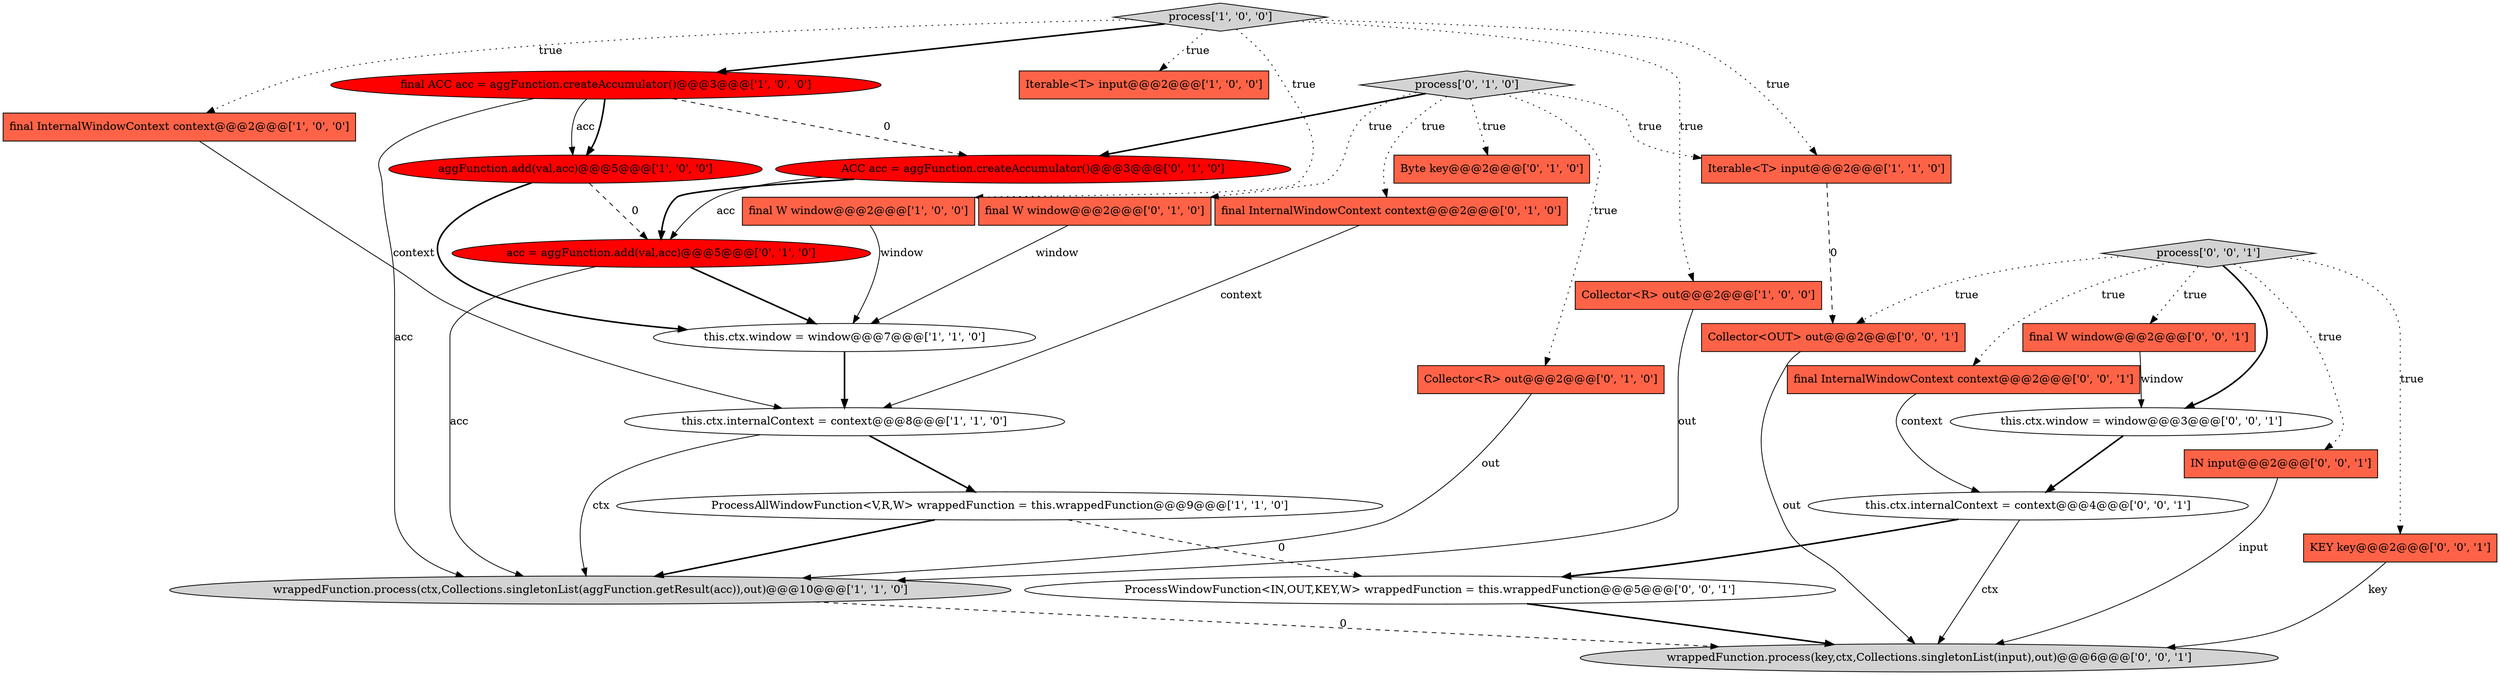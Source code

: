 digraph {
16 [style = filled, label = "Collector<R> out@@@2@@@['0', '1', '0']", fillcolor = tomato, shape = box image = "AAA0AAABBB2BBB"];
11 [style = filled, label = "process['1', '0', '0']", fillcolor = lightgray, shape = diamond image = "AAA0AAABBB1BBB"];
13 [style = filled, label = "final InternalWindowContext context@@@2@@@['0', '1', '0']", fillcolor = tomato, shape = box image = "AAA0AAABBB2BBB"];
3 [style = filled, label = "final InternalWindowContext context@@@2@@@['1', '0', '0']", fillcolor = tomato, shape = box image = "AAA0AAABBB1BBB"];
5 [style = filled, label = "aggFunction.add(val,acc)@@@5@@@['1', '0', '0']", fillcolor = red, shape = ellipse image = "AAA1AAABBB1BBB"];
19 [style = filled, label = "this.ctx.internalContext = context@@@4@@@['0', '0', '1']", fillcolor = white, shape = ellipse image = "AAA0AAABBB3BBB"];
2 [style = filled, label = "ProcessAllWindowFunction<V,R,W> wrappedFunction = this.wrappedFunction@@@9@@@['1', '1', '0']", fillcolor = white, shape = ellipse image = "AAA0AAABBB1BBB"];
9 [style = filled, label = "Iterable<T> input@@@2@@@['1', '0', '0']", fillcolor = tomato, shape = box image = "AAA0AAABBB1BBB"];
17 [style = filled, label = "Byte key@@@2@@@['0', '1', '0']", fillcolor = tomato, shape = box image = "AAA0AAABBB2BBB"];
22 [style = filled, label = "this.ctx.window = window@@@3@@@['0', '0', '1']", fillcolor = white, shape = ellipse image = "AAA0AAABBB3BBB"];
21 [style = filled, label = "IN input@@@2@@@['0', '0', '1']", fillcolor = tomato, shape = box image = "AAA0AAABBB3BBB"];
1 [style = filled, label = "wrappedFunction.process(ctx,Collections.singletonList(aggFunction.getResult(acc)),out)@@@10@@@['1', '1', '0']", fillcolor = lightgray, shape = ellipse image = "AAA0AAABBB1BBB"];
4 [style = filled, label = "final W window@@@2@@@['1', '0', '0']", fillcolor = tomato, shape = box image = "AAA0AAABBB1BBB"];
27 [style = filled, label = "final W window@@@2@@@['0', '0', '1']", fillcolor = tomato, shape = box image = "AAA0AAABBB3BBB"];
14 [style = filled, label = "ACC acc = aggFunction.createAccumulator()@@@3@@@['0', '1', '0']", fillcolor = red, shape = ellipse image = "AAA1AAABBB2BBB"];
23 [style = filled, label = "process['0', '0', '1']", fillcolor = lightgray, shape = diamond image = "AAA0AAABBB3BBB"];
0 [style = filled, label = "this.ctx.window = window@@@7@@@['1', '1', '0']", fillcolor = white, shape = ellipse image = "AAA0AAABBB1BBB"];
26 [style = filled, label = "wrappedFunction.process(key,ctx,Collections.singletonList(input),out)@@@6@@@['0', '0', '1']", fillcolor = lightgray, shape = ellipse image = "AAA0AAABBB3BBB"];
12 [style = filled, label = "process['0', '1', '0']", fillcolor = lightgray, shape = diamond image = "AAA0AAABBB2BBB"];
7 [style = filled, label = "final ACC acc = aggFunction.createAccumulator()@@@3@@@['1', '0', '0']", fillcolor = red, shape = ellipse image = "AAA1AAABBB1BBB"];
15 [style = filled, label = "final W window@@@2@@@['0', '1', '0']", fillcolor = tomato, shape = box image = "AAA0AAABBB2BBB"];
28 [style = filled, label = "Collector<OUT> out@@@2@@@['0', '0', '1']", fillcolor = tomato, shape = box image = "AAA0AAABBB3BBB"];
6 [style = filled, label = "Collector<R> out@@@2@@@['1', '0', '0']", fillcolor = tomato, shape = box image = "AAA0AAABBB1BBB"];
24 [style = filled, label = "final InternalWindowContext context@@@2@@@['0', '0', '1']", fillcolor = tomato, shape = box image = "AAA0AAABBB3BBB"];
20 [style = filled, label = "KEY key@@@2@@@['0', '0', '1']", fillcolor = tomato, shape = box image = "AAA0AAABBB3BBB"];
25 [style = filled, label = "ProcessWindowFunction<IN,OUT,KEY,W> wrappedFunction = this.wrappedFunction@@@5@@@['0', '0', '1']", fillcolor = white, shape = ellipse image = "AAA0AAABBB3BBB"];
8 [style = filled, label = "this.ctx.internalContext = context@@@8@@@['1', '1', '0']", fillcolor = white, shape = ellipse image = "AAA0AAABBB1BBB"];
10 [style = filled, label = "Iterable<T> input@@@2@@@['1', '1', '0']", fillcolor = tomato, shape = box image = "AAA0AAABBB1BBB"];
18 [style = filled, label = "acc = aggFunction.add(val,acc)@@@5@@@['0', '1', '0']", fillcolor = red, shape = ellipse image = "AAA1AAABBB2BBB"];
21->26 [style = solid, label="input"];
12->17 [style = dotted, label="true"];
22->19 [style = bold, label=""];
1->26 [style = dashed, label="0"];
7->5 [style = solid, label="acc"];
2->1 [style = bold, label=""];
11->10 [style = dotted, label="true"];
7->14 [style = dashed, label="0"];
28->26 [style = solid, label="out"];
23->28 [style = dotted, label="true"];
16->1 [style = solid, label="out"];
23->21 [style = dotted, label="true"];
15->0 [style = solid, label="window"];
12->15 [style = dotted, label="true"];
20->26 [style = solid, label="key"];
24->19 [style = solid, label="context"];
10->28 [style = dashed, label="0"];
11->9 [style = dotted, label="true"];
11->4 [style = dotted, label="true"];
5->18 [style = dashed, label="0"];
19->25 [style = bold, label=""];
18->1 [style = solid, label="acc"];
19->26 [style = solid, label="ctx"];
23->20 [style = dotted, label="true"];
7->5 [style = bold, label=""];
12->13 [style = dotted, label="true"];
4->0 [style = solid, label="window"];
23->22 [style = bold, label=""];
7->1 [style = solid, label="acc"];
3->8 [style = solid, label="context"];
12->10 [style = dotted, label="true"];
5->0 [style = bold, label=""];
8->2 [style = bold, label=""];
12->16 [style = dotted, label="true"];
11->6 [style = dotted, label="true"];
25->26 [style = bold, label=""];
0->8 [style = bold, label=""];
12->14 [style = bold, label=""];
6->1 [style = solid, label="out"];
23->27 [style = dotted, label="true"];
2->25 [style = dashed, label="0"];
14->18 [style = bold, label=""];
14->18 [style = solid, label="acc"];
8->1 [style = solid, label="ctx"];
13->8 [style = solid, label="context"];
27->22 [style = solid, label="window"];
11->3 [style = dotted, label="true"];
23->24 [style = dotted, label="true"];
18->0 [style = bold, label=""];
11->7 [style = bold, label=""];
}
